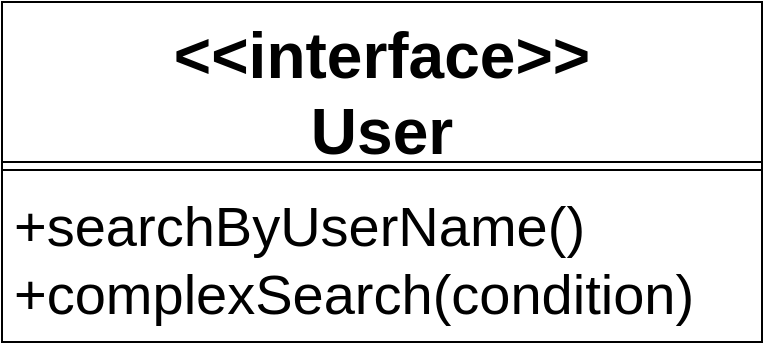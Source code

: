<mxfile version="14.6.13" type="device"><diagram id="YK_AM_XD7WLYVs3H7Qbr" name="第 1 页"><mxGraphModel dx="946" dy="672" grid="1" gridSize="10" guides="1" tooltips="1" connect="1" arrows="1" fold="1" page="1" pageScale="1" pageWidth="827" pageHeight="1169" math="0" shadow="0"><root><mxCell id="0"/><mxCell id="1" parent="0"/><mxCell id="eZA35kYWiYsXimhTvBfP-1" value="&lt;&lt;interface&gt;&gt;&#10;User" style="swimlane;fontStyle=1;align=center;verticalAlign=top;childLayout=stackLayout;horizontal=1;startSize=80;horizontalStack=0;resizeParent=1;resizeParentMax=0;resizeLast=0;collapsible=1;marginBottom=0;fontSize=32;" vertex="1" parent="1"><mxGeometry x="170" y="220" width="380" height="170" as="geometry"/></mxCell><mxCell id="eZA35kYWiYsXimhTvBfP-3" value="" style="line;strokeWidth=1;fillColor=none;align=left;verticalAlign=middle;spacingTop=-1;spacingLeft=3;spacingRight=3;rotatable=0;labelPosition=right;points=[];portConstraint=eastwest;" vertex="1" parent="eZA35kYWiYsXimhTvBfP-1"><mxGeometry y="80" width="380" height="8" as="geometry"/></mxCell><mxCell id="eZA35kYWiYsXimhTvBfP-4" value="+searchByUserName()&#10;+complexSearch(condition)" style="text;strokeColor=none;fillColor=none;align=left;verticalAlign=top;spacingLeft=4;spacingRight=4;overflow=hidden;rotatable=0;points=[[0,0.5],[1,0.5]];portConstraint=eastwest;fontSize=28;" vertex="1" parent="eZA35kYWiYsXimhTvBfP-1"><mxGeometry y="88" width="380" height="82" as="geometry"/></mxCell></root></mxGraphModel></diagram></mxfile>